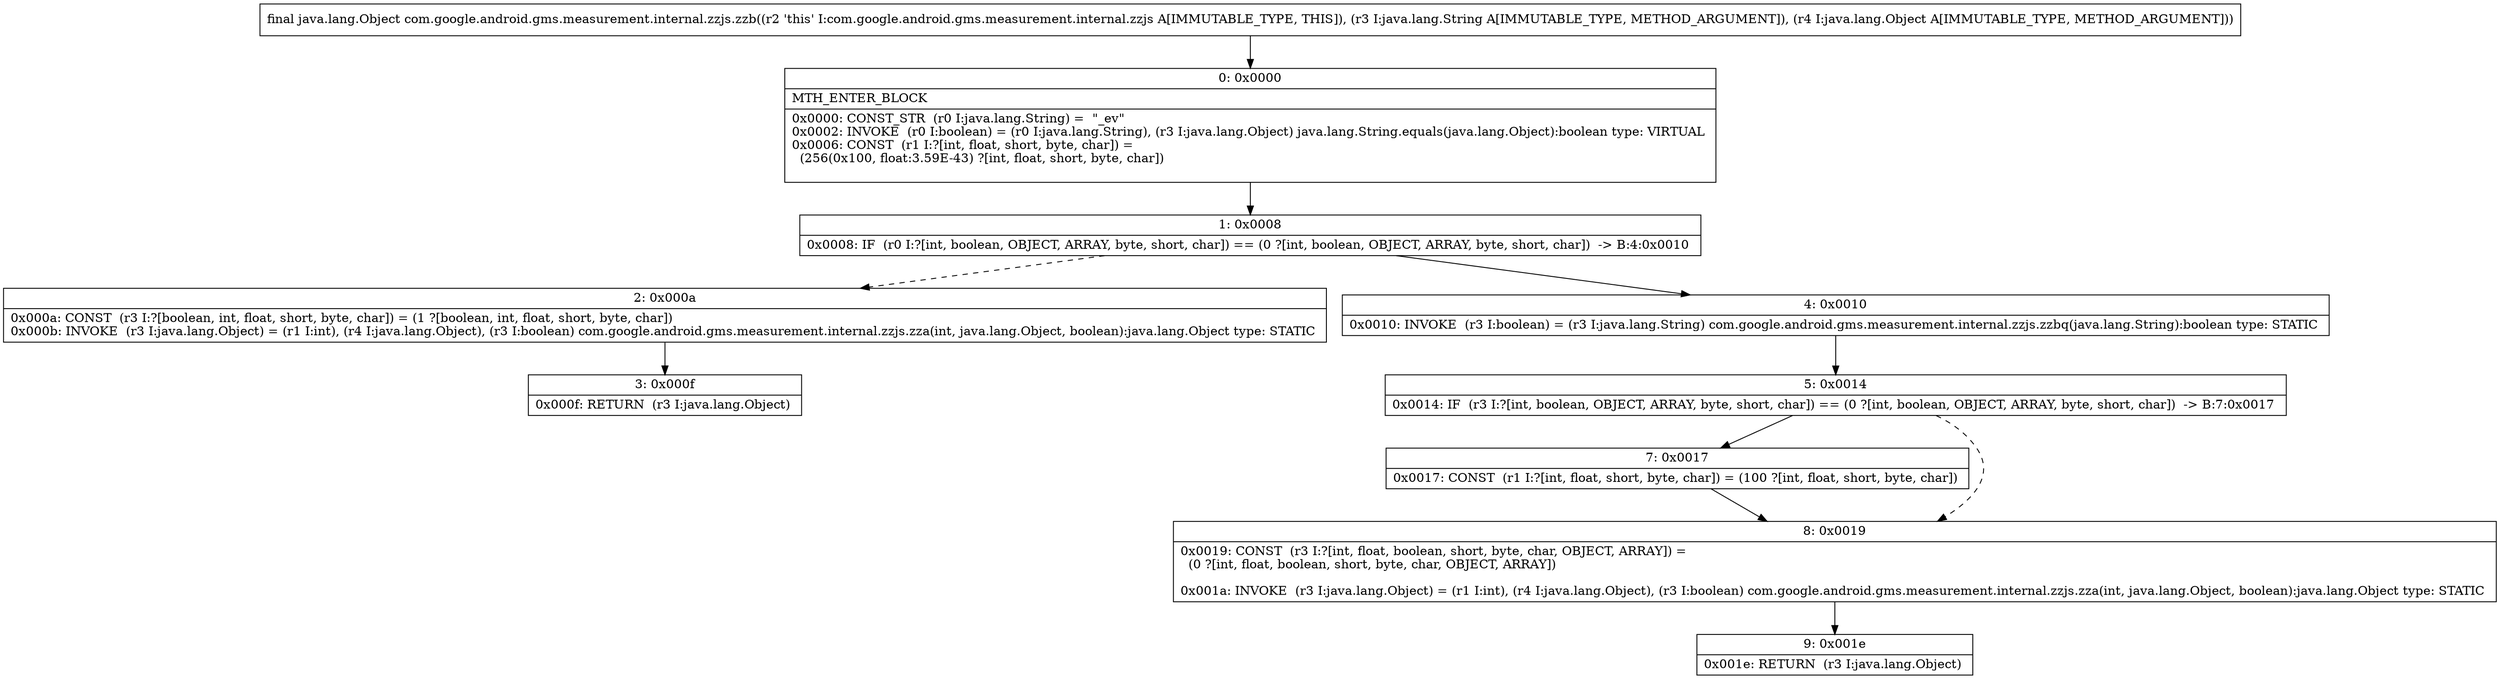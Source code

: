 digraph "CFG forcom.google.android.gms.measurement.internal.zzjs.zzb(Ljava\/lang\/String;Ljava\/lang\/Object;)Ljava\/lang\/Object;" {
Node_0 [shape=record,label="{0\:\ 0x0000|MTH_ENTER_BLOCK\l|0x0000: CONST_STR  (r0 I:java.lang.String) =  \"_ev\" \l0x0002: INVOKE  (r0 I:boolean) = (r0 I:java.lang.String), (r3 I:java.lang.Object) java.lang.String.equals(java.lang.Object):boolean type: VIRTUAL \l0x0006: CONST  (r1 I:?[int, float, short, byte, char]) = \l  (256(0x100, float:3.59E\-43) ?[int, float, short, byte, char])\l \l}"];
Node_1 [shape=record,label="{1\:\ 0x0008|0x0008: IF  (r0 I:?[int, boolean, OBJECT, ARRAY, byte, short, char]) == (0 ?[int, boolean, OBJECT, ARRAY, byte, short, char])  \-\> B:4:0x0010 \l}"];
Node_2 [shape=record,label="{2\:\ 0x000a|0x000a: CONST  (r3 I:?[boolean, int, float, short, byte, char]) = (1 ?[boolean, int, float, short, byte, char]) \l0x000b: INVOKE  (r3 I:java.lang.Object) = (r1 I:int), (r4 I:java.lang.Object), (r3 I:boolean) com.google.android.gms.measurement.internal.zzjs.zza(int, java.lang.Object, boolean):java.lang.Object type: STATIC \l}"];
Node_3 [shape=record,label="{3\:\ 0x000f|0x000f: RETURN  (r3 I:java.lang.Object) \l}"];
Node_4 [shape=record,label="{4\:\ 0x0010|0x0010: INVOKE  (r3 I:boolean) = (r3 I:java.lang.String) com.google.android.gms.measurement.internal.zzjs.zzbq(java.lang.String):boolean type: STATIC \l}"];
Node_5 [shape=record,label="{5\:\ 0x0014|0x0014: IF  (r3 I:?[int, boolean, OBJECT, ARRAY, byte, short, char]) == (0 ?[int, boolean, OBJECT, ARRAY, byte, short, char])  \-\> B:7:0x0017 \l}"];
Node_7 [shape=record,label="{7\:\ 0x0017|0x0017: CONST  (r1 I:?[int, float, short, byte, char]) = (100 ?[int, float, short, byte, char]) \l}"];
Node_8 [shape=record,label="{8\:\ 0x0019|0x0019: CONST  (r3 I:?[int, float, boolean, short, byte, char, OBJECT, ARRAY]) = \l  (0 ?[int, float, boolean, short, byte, char, OBJECT, ARRAY])\l \l0x001a: INVOKE  (r3 I:java.lang.Object) = (r1 I:int), (r4 I:java.lang.Object), (r3 I:boolean) com.google.android.gms.measurement.internal.zzjs.zza(int, java.lang.Object, boolean):java.lang.Object type: STATIC \l}"];
Node_9 [shape=record,label="{9\:\ 0x001e|0x001e: RETURN  (r3 I:java.lang.Object) \l}"];
MethodNode[shape=record,label="{final java.lang.Object com.google.android.gms.measurement.internal.zzjs.zzb((r2 'this' I:com.google.android.gms.measurement.internal.zzjs A[IMMUTABLE_TYPE, THIS]), (r3 I:java.lang.String A[IMMUTABLE_TYPE, METHOD_ARGUMENT]), (r4 I:java.lang.Object A[IMMUTABLE_TYPE, METHOD_ARGUMENT])) }"];
MethodNode -> Node_0;
Node_0 -> Node_1;
Node_1 -> Node_2[style=dashed];
Node_1 -> Node_4;
Node_2 -> Node_3;
Node_4 -> Node_5;
Node_5 -> Node_7;
Node_5 -> Node_8[style=dashed];
Node_7 -> Node_8;
Node_8 -> Node_9;
}

